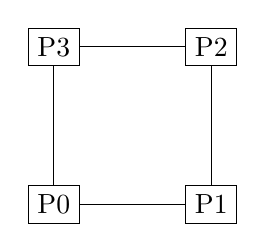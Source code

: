 \begin{tikzpicture}
\node (lt0) [draw,rectangle] at (0,0) {P0};
\node (lt1) [draw,rectangle] at (2,0) {P1};
\node (lt2) [draw,rectangle] at (2,2) {P2};
\node (lt3) [draw,rectangle] at (0,2) {P3};
\draw (lt0) -- (lt1);
\draw (lt1) -- (lt2);
\draw (lt2) -- (lt3);
\draw (lt3) -- (lt0);
\end{tikzpicture}
